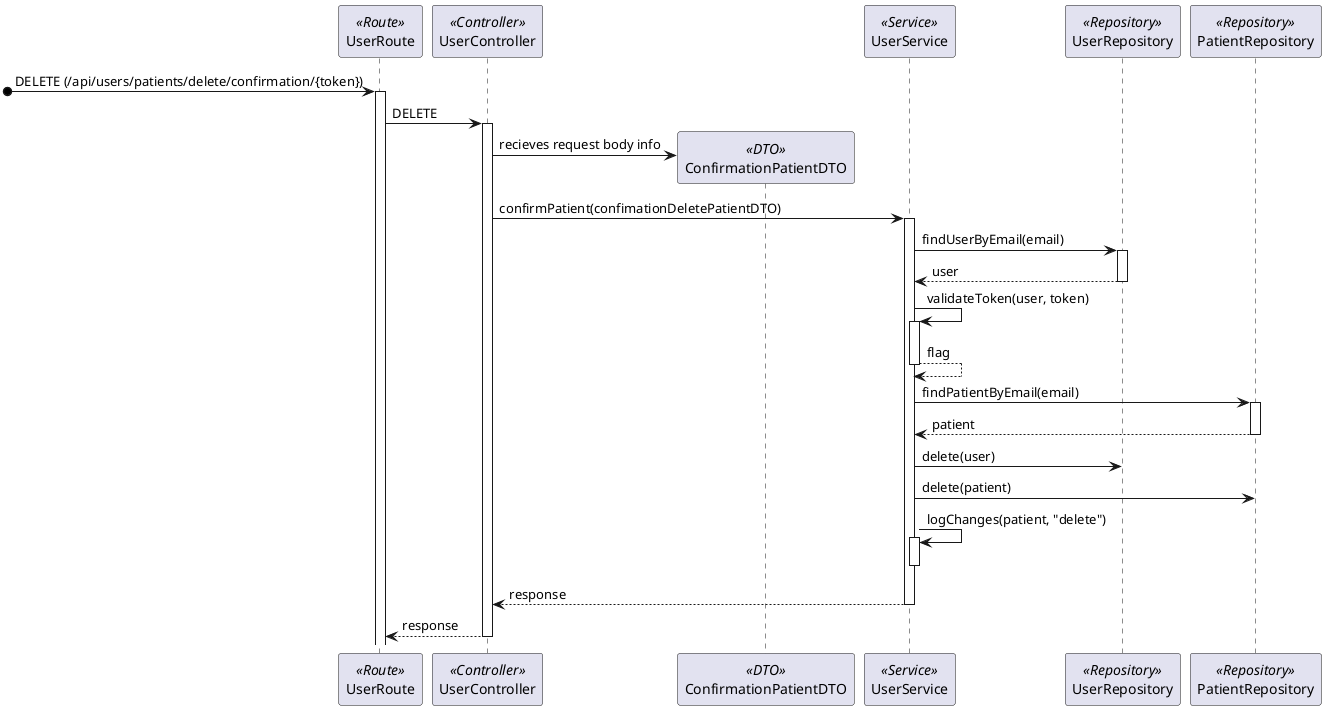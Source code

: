```plantuml
@startuml Process_View_Posterior_Confirmation
participant UserRoute as Route <<Route>>
participant UserController as Controller <<Controller>>
participant ConfirmationPatientDTO as ConfirmationDTO <<DTO>>
participant UserService as Service <<Service>>
participant UserRepository as Repository <<Repository>>
participant PatientRepository as PatientRepository <<Repository>>
 
[o-> Route : DELETE (/api/users/patients/delete/confirmation/{token})
activate Route
Route -> Controller : DELETE
activate Controller
Controller -> ConfirmationDTO** : recieves request body info
Controller -> Service : confirmPatient(confimationDeletePatientDTO)
activate Service
Service -> Repository : findUserByEmail(email)
activate Repository
return user
Service -> Service : validateToken(user, token)
activate Service
return flag
Service -> PatientRepository : findPatientByEmail(email)
activate PatientRepository
return patient
Service -> Repository : delete(user)
Service -> PatientRepository : delete(patient)
Service -> Service: logChanges(patient, "delete")
activate Service
deactivate Service
return response
return response
@enduml
```